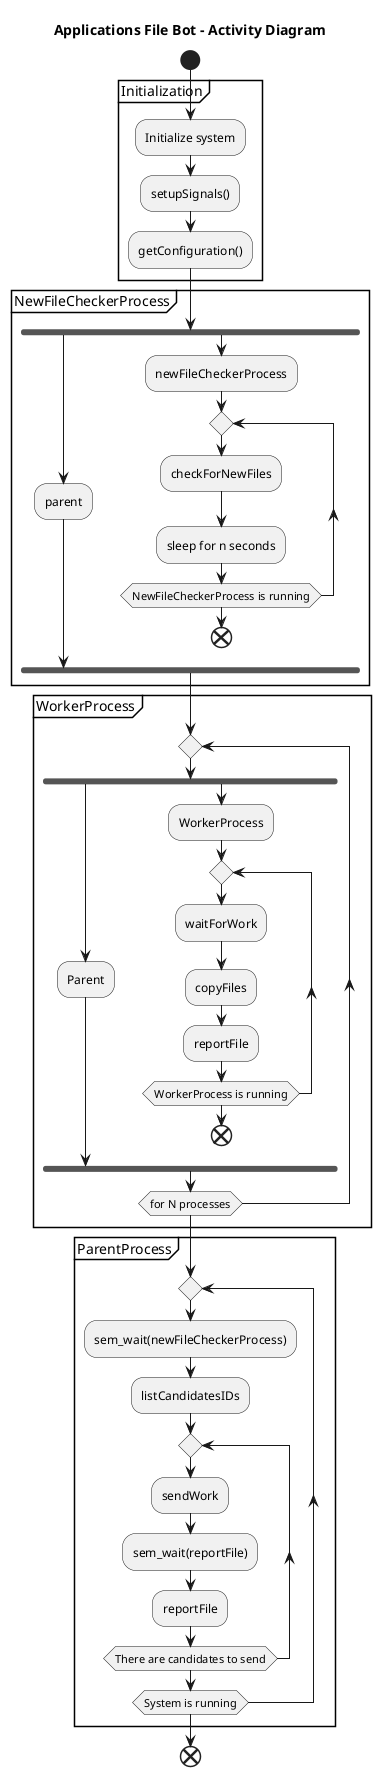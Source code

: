 @startuml

title Applications File Bot - Activity Diagram

start

partition Initialization {
  :Initialize system;
  :setupSignals();
  :getConfiguration();

}

partition NewFileCheckerProcess {
  fork
    :parent;
  fork again
    :newFileCheckerProcess;
    repeat
      :checkForNewFiles;
      :sleep for n seconds;
    repeat while(NewFileCheckerProcess is running)
    end
  end fork
}

partition WorkerProcess {
  repeat
    fork
      :Parent;
    fork again
      :WorkerProcess;
      repeat
        :waitForWork;
        :copyFiles;
        :reportFile;
      repeat while(WorkerProcess is running)
      end
    end fork
  repeat while(for N processes)
}

partition ParentProcess {
  repeat
    :sem_wait(newFileCheckerProcess);
    :listCandidatesIDs;
    repeat
      :sendWork;
      :sem_wait(reportFile);
      :reportFile;
    repeat while(There are candidates to send)
  repeat while(System is running)
}

end

@enduml